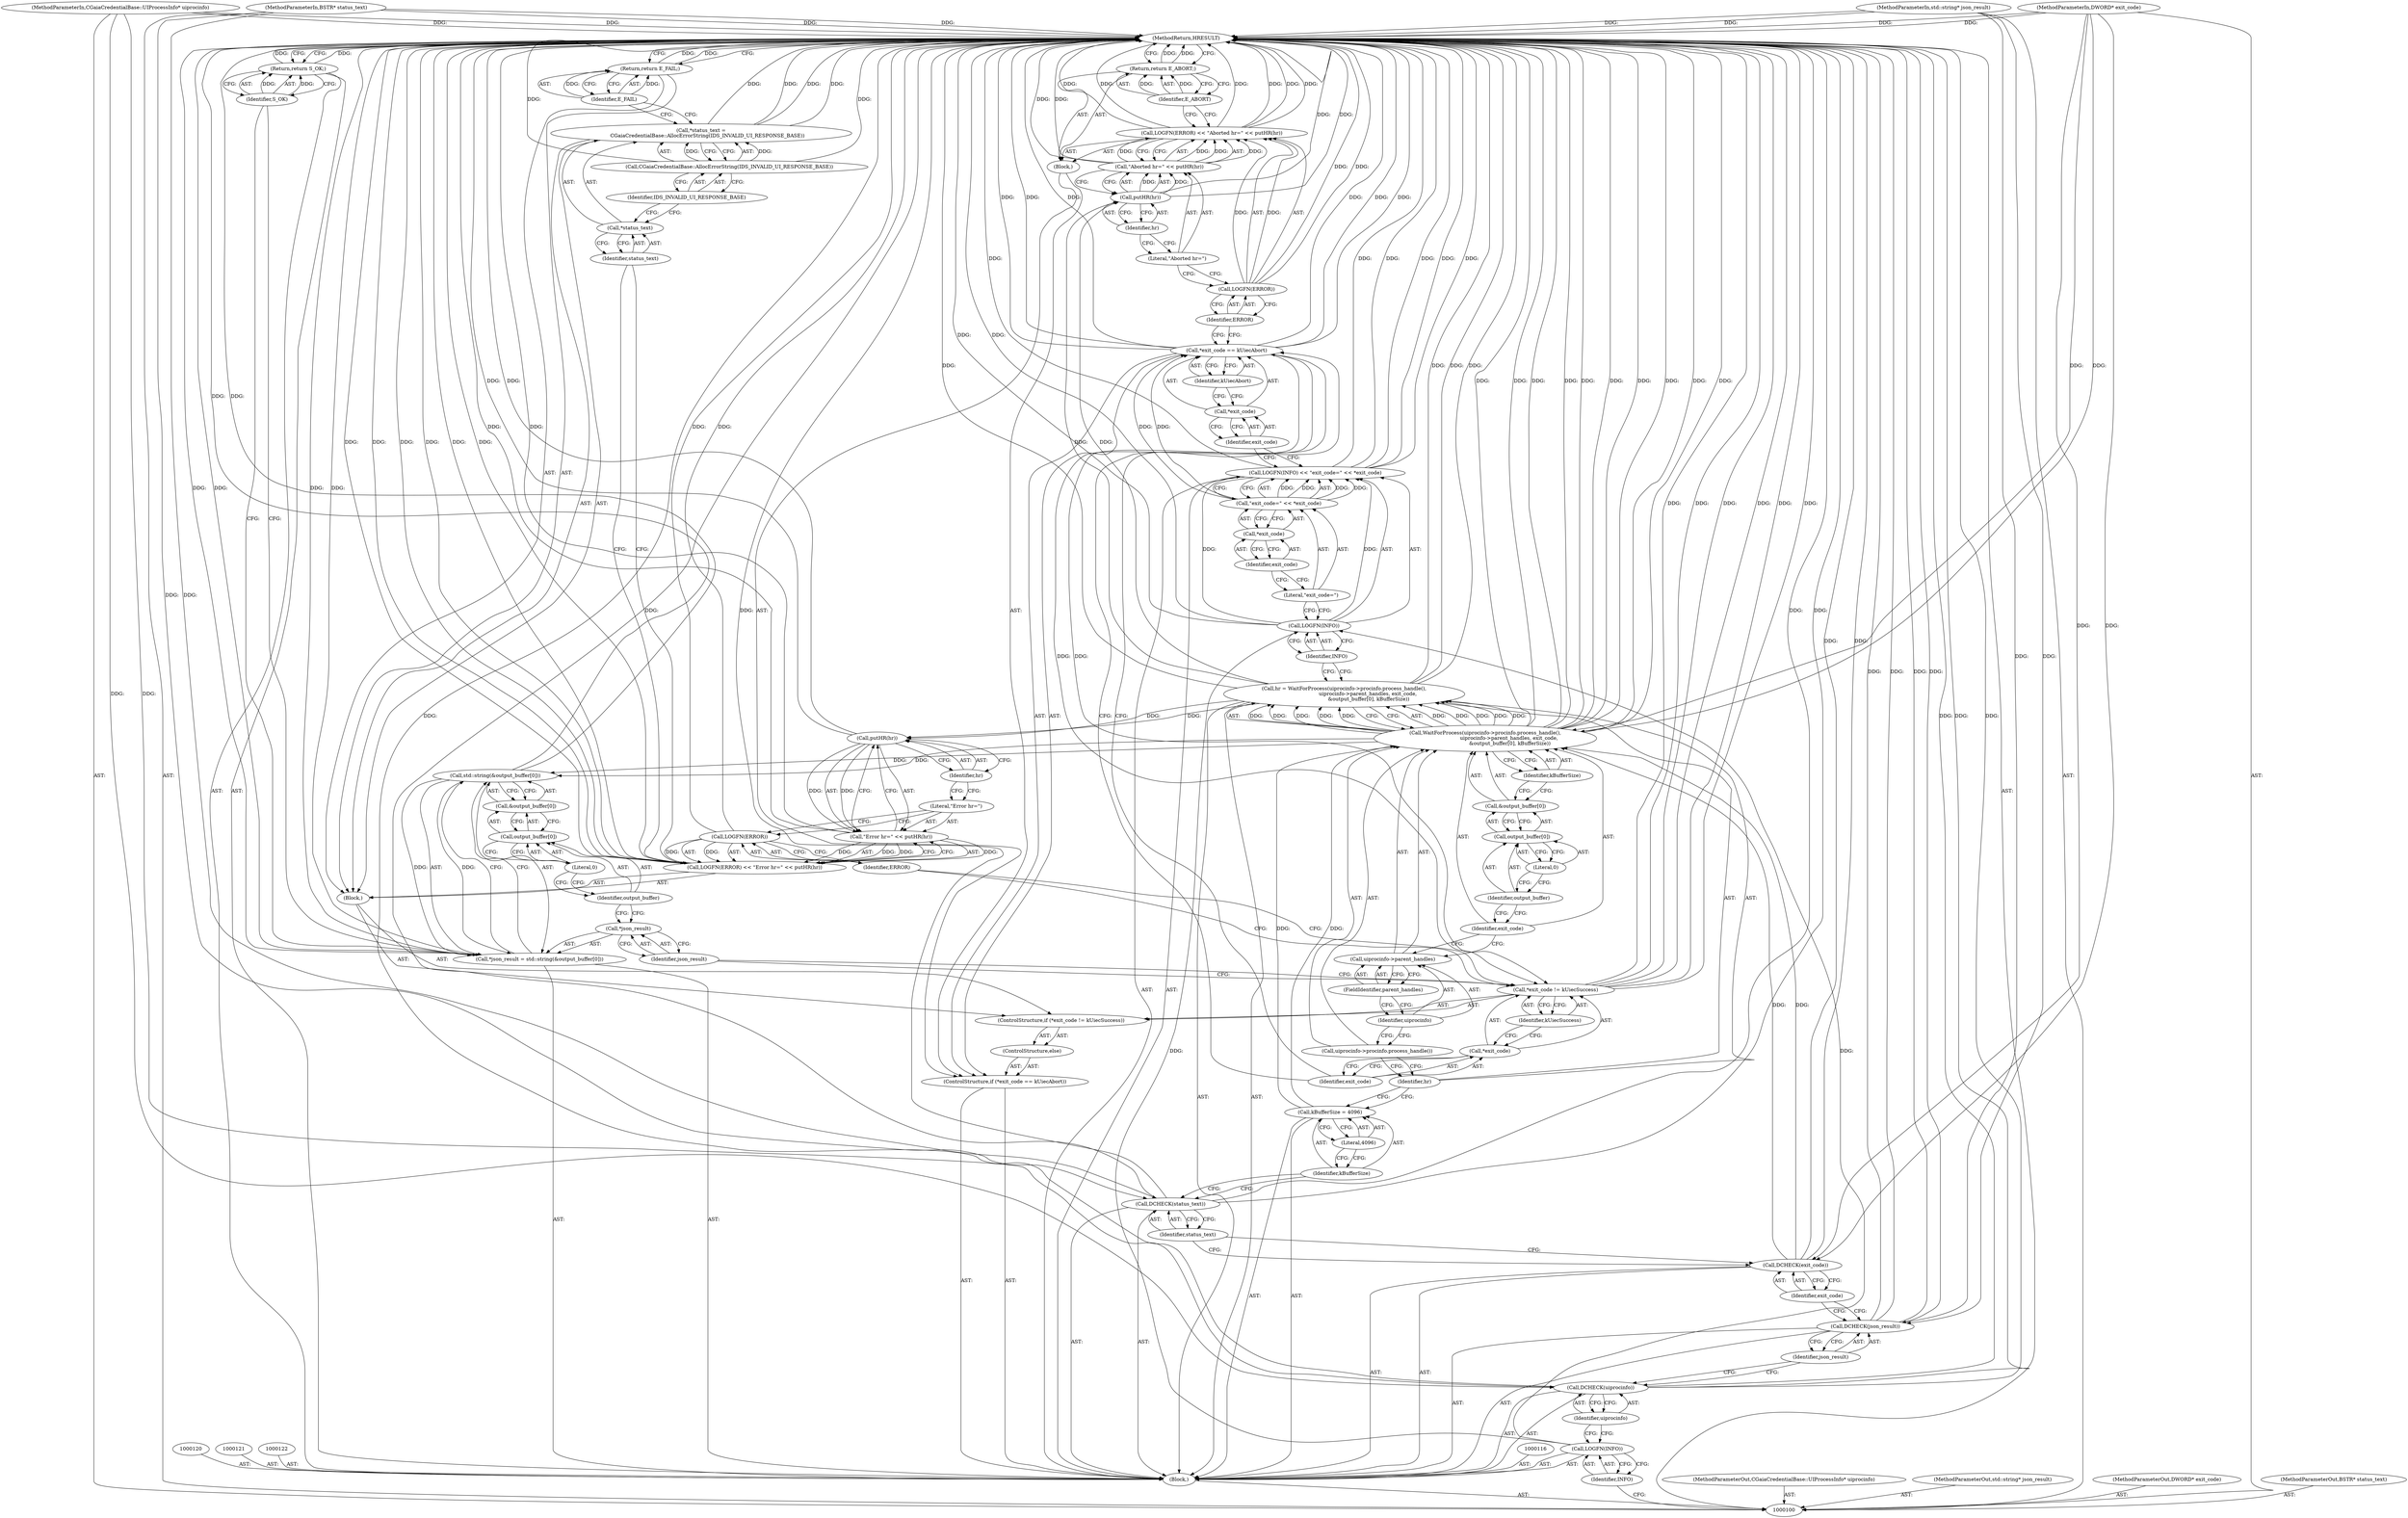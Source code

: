 digraph "0_Chrome_2440e872debd68ae7c2a8bf9ddb34df2cce378cd_1" {
"1000189" [label="(MethodReturn,HRESULT)"];
"1000114" [label="(Call,DCHECK(status_text))"];
"1000115" [label="(Identifier,status_text)"];
"1000117" [label="(Call,kBufferSize = 4096)"];
"1000118" [label="(Identifier,kBufferSize)"];
"1000119" [label="(Literal,4096)"];
"1000123" [label="(Call,hr = WaitForProcess(uiprocinfo->procinfo.process_handle(),\n                              uiprocinfo->parent_handles, exit_code,\n                               &output_buffer[0], kBufferSize))"];
"1000124" [label="(Identifier,hr)"];
"1000125" [label="(Call,WaitForProcess(uiprocinfo->procinfo.process_handle(),\n                              uiprocinfo->parent_handles, exit_code,\n                               &output_buffer[0], kBufferSize))"];
"1000126" [label="(Call,uiprocinfo->procinfo.process_handle())"];
"1000127" [label="(Call,uiprocinfo->parent_handles)"];
"1000128" [label="(Identifier,uiprocinfo)"];
"1000129" [label="(FieldIdentifier,parent_handles)"];
"1000130" [label="(Identifier,exit_code)"];
"1000101" [label="(MethodParameterIn,CGaiaCredentialBase::UIProcessInfo* uiprocinfo)"];
"1000272" [label="(MethodParameterOut,CGaiaCredentialBase::UIProcessInfo* uiprocinfo)"];
"1000131" [label="(Call,&output_buffer[0])"];
"1000132" [label="(Call,output_buffer[0])"];
"1000133" [label="(Identifier,output_buffer)"];
"1000134" [label="(Literal,0)"];
"1000135" [label="(Identifier,kBufferSize)"];
"1000139" [label="(Call,\"exit_code=\" << *exit_code)"];
"1000140" [label="(Literal,\"exit_code=\")"];
"1000136" [label="(Call,LOGFN(INFO) << \"exit_code=\" << *exit_code)"];
"1000137" [label="(Call,LOGFN(INFO))"];
"1000141" [label="(Call,*exit_code)"];
"1000142" [label="(Identifier,exit_code)"];
"1000138" [label="(Identifier,INFO)"];
"1000147" [label="(Identifier,kUiecAbort)"];
"1000143" [label="(ControlStructure,if (*exit_code == kUiecAbort))"];
"1000148" [label="(Block,)"];
"1000144" [label="(Call,*exit_code == kUiecAbort)"];
"1000145" [label="(Call,*exit_code)"];
"1000146" [label="(Identifier,exit_code)"];
"1000151" [label="(Identifier,ERROR)"];
"1000152" [label="(Call,\"Aborted hr=\" << putHR(hr))"];
"1000153" [label="(Literal,\"Aborted hr=\")"];
"1000154" [label="(Call,putHR(hr))"];
"1000155" [label="(Identifier,hr)"];
"1000149" [label="(Call,LOGFN(ERROR) << \"Aborted hr=\" << putHR(hr))"];
"1000150" [label="(Call,LOGFN(ERROR))"];
"1000157" [label="(Identifier,E_ABORT)"];
"1000156" [label="(Return,return E_ABORT;)"];
"1000160" [label="(Call,*exit_code != kUiecSuccess)"];
"1000161" [label="(Call,*exit_code)"];
"1000162" [label="(Identifier,exit_code)"];
"1000163" [label="(Identifier,kUiecSuccess)"];
"1000158" [label="(ControlStructure,else)"];
"1000164" [label="(Block,)"];
"1000159" [label="(ControlStructure,if (*exit_code != kUiecSuccess))"];
"1000167" [label="(Identifier,ERROR)"];
"1000168" [label="(Call,\"Error hr=\" << putHR(hr))"];
"1000169" [label="(Literal,\"Error hr=\")"];
"1000170" [label="(Call,putHR(hr))"];
"1000165" [label="(Call,LOGFN(ERROR) << \"Error hr=\" << putHR(hr))"];
"1000166" [label="(Call,LOGFN(ERROR))"];
"1000171" [label="(Identifier,hr)"];
"1000172" [label="(Call,*status_text =\n        CGaiaCredentialBase::AllocErrorString(IDS_INVALID_UI_RESPONSE_BASE))"];
"1000173" [label="(Call,*status_text)"];
"1000174" [label="(Identifier,status_text)"];
"1000176" [label="(Identifier,IDS_INVALID_UI_RESPONSE_BASE)"];
"1000175" [label="(Call,CGaiaCredentialBase::AllocErrorString(IDS_INVALID_UI_RESPONSE_BASE))"];
"1000102" [label="(MethodParameterIn,std::string* json_result)"];
"1000273" [label="(MethodParameterOut,std::string* json_result)"];
"1000178" [label="(Identifier,E_FAIL)"];
"1000177" [label="(Return,return E_FAIL;)"];
"1000182" [label="(Call,std::string(&output_buffer[0]))"];
"1000179" [label="(Call,*json_result = std::string(&output_buffer[0]))"];
"1000180" [label="(Call,*json_result)"];
"1000183" [label="(Call,&output_buffer[0])"];
"1000181" [label="(Identifier,json_result)"];
"1000184" [label="(Call,output_buffer[0])"];
"1000185" [label="(Identifier,output_buffer)"];
"1000186" [label="(Literal,0)"];
"1000187" [label="(Return,return S_OK;)"];
"1000188" [label="(Identifier,S_OK)"];
"1000103" [label="(MethodParameterIn,DWORD* exit_code)"];
"1000274" [label="(MethodParameterOut,DWORD* exit_code)"];
"1000105" [label="(Block,)"];
"1000104" [label="(MethodParameterIn,BSTR* status_text)"];
"1000275" [label="(MethodParameterOut,BSTR* status_text)"];
"1000106" [label="(Call,LOGFN(INFO))"];
"1000107" [label="(Identifier,INFO)"];
"1000108" [label="(Call,DCHECK(uiprocinfo))"];
"1000109" [label="(Identifier,uiprocinfo)"];
"1000110" [label="(Call,DCHECK(json_result))"];
"1000111" [label="(Identifier,json_result)"];
"1000112" [label="(Call,DCHECK(exit_code))"];
"1000113" [label="(Identifier,exit_code)"];
"1000189" -> "1000100"  [label="AST: "];
"1000189" -> "1000156"  [label="CFG: "];
"1000189" -> "1000177"  [label="CFG: "];
"1000189" -> "1000187"  [label="CFG: "];
"1000187" -> "1000189"  [label="DDG: "];
"1000177" -> "1000189"  [label="DDG: "];
"1000156" -> "1000189"  [label="DDG: "];
"1000123" -> "1000189"  [label="DDG: "];
"1000123" -> "1000189"  [label="DDG: "];
"1000108" -> "1000189"  [label="DDG: "];
"1000108" -> "1000189"  [label="DDG: "];
"1000150" -> "1000189"  [label="DDG: "];
"1000125" -> "1000189"  [label="DDG: "];
"1000125" -> "1000189"  [label="DDG: "];
"1000125" -> "1000189"  [label="DDG: "];
"1000125" -> "1000189"  [label="DDG: "];
"1000125" -> "1000189"  [label="DDG: "];
"1000152" -> "1000189"  [label="DDG: "];
"1000137" -> "1000189"  [label="DDG: "];
"1000160" -> "1000189"  [label="DDG: "];
"1000160" -> "1000189"  [label="DDG: "];
"1000160" -> "1000189"  [label="DDG: "];
"1000179" -> "1000189"  [label="DDG: "];
"1000179" -> "1000189"  [label="DDG: "];
"1000165" -> "1000189"  [label="DDG: "];
"1000165" -> "1000189"  [label="DDG: "];
"1000165" -> "1000189"  [label="DDG: "];
"1000104" -> "1000189"  [label="DDG: "];
"1000114" -> "1000189"  [label="DDG: "];
"1000114" -> "1000189"  [label="DDG: "];
"1000136" -> "1000189"  [label="DDG: "];
"1000136" -> "1000189"  [label="DDG: "];
"1000136" -> "1000189"  [label="DDG: "];
"1000149" -> "1000189"  [label="DDG: "];
"1000149" -> "1000189"  [label="DDG: "];
"1000149" -> "1000189"  [label="DDG: "];
"1000154" -> "1000189"  [label="DDG: "];
"1000103" -> "1000189"  [label="DDG: "];
"1000144" -> "1000189"  [label="DDG: "];
"1000144" -> "1000189"  [label="DDG: "];
"1000144" -> "1000189"  [label="DDG: "];
"1000166" -> "1000189"  [label="DDG: "];
"1000175" -> "1000189"  [label="DDG: "];
"1000102" -> "1000189"  [label="DDG: "];
"1000112" -> "1000189"  [label="DDG: "];
"1000101" -> "1000189"  [label="DDG: "];
"1000110" -> "1000189"  [label="DDG: "];
"1000110" -> "1000189"  [label="DDG: "];
"1000172" -> "1000189"  [label="DDG: "];
"1000172" -> "1000189"  [label="DDG: "];
"1000170" -> "1000189"  [label="DDG: "];
"1000168" -> "1000189"  [label="DDG: "];
"1000182" -> "1000189"  [label="DDG: "];
"1000114" -> "1000105"  [label="AST: "];
"1000114" -> "1000115"  [label="CFG: "];
"1000115" -> "1000114"  [label="AST: "];
"1000118" -> "1000114"  [label="CFG: "];
"1000114" -> "1000189"  [label="DDG: "];
"1000114" -> "1000189"  [label="DDG: "];
"1000104" -> "1000114"  [label="DDG: "];
"1000115" -> "1000114"  [label="AST: "];
"1000115" -> "1000112"  [label="CFG: "];
"1000114" -> "1000115"  [label="CFG: "];
"1000117" -> "1000105"  [label="AST: "];
"1000117" -> "1000119"  [label="CFG: "];
"1000118" -> "1000117"  [label="AST: "];
"1000119" -> "1000117"  [label="AST: "];
"1000124" -> "1000117"  [label="CFG: "];
"1000117" -> "1000125"  [label="DDG: "];
"1000118" -> "1000117"  [label="AST: "];
"1000118" -> "1000114"  [label="CFG: "];
"1000119" -> "1000118"  [label="CFG: "];
"1000119" -> "1000117"  [label="AST: "];
"1000119" -> "1000118"  [label="CFG: "];
"1000117" -> "1000119"  [label="CFG: "];
"1000123" -> "1000105"  [label="AST: "];
"1000123" -> "1000125"  [label="CFG: "];
"1000124" -> "1000123"  [label="AST: "];
"1000125" -> "1000123"  [label="AST: "];
"1000138" -> "1000123"  [label="CFG: "];
"1000123" -> "1000189"  [label="DDG: "];
"1000123" -> "1000189"  [label="DDG: "];
"1000125" -> "1000123"  [label="DDG: "];
"1000125" -> "1000123"  [label="DDG: "];
"1000125" -> "1000123"  [label="DDG: "];
"1000125" -> "1000123"  [label="DDG: "];
"1000125" -> "1000123"  [label="DDG: "];
"1000123" -> "1000154"  [label="DDG: "];
"1000123" -> "1000170"  [label="DDG: "];
"1000124" -> "1000123"  [label="AST: "];
"1000124" -> "1000117"  [label="CFG: "];
"1000126" -> "1000124"  [label="CFG: "];
"1000125" -> "1000123"  [label="AST: "];
"1000125" -> "1000135"  [label="CFG: "];
"1000126" -> "1000125"  [label="AST: "];
"1000127" -> "1000125"  [label="AST: "];
"1000130" -> "1000125"  [label="AST: "];
"1000131" -> "1000125"  [label="AST: "];
"1000135" -> "1000125"  [label="AST: "];
"1000123" -> "1000125"  [label="CFG: "];
"1000125" -> "1000189"  [label="DDG: "];
"1000125" -> "1000189"  [label="DDG: "];
"1000125" -> "1000189"  [label="DDG: "];
"1000125" -> "1000189"  [label="DDG: "];
"1000125" -> "1000189"  [label="DDG: "];
"1000125" -> "1000123"  [label="DDG: "];
"1000125" -> "1000123"  [label="DDG: "];
"1000125" -> "1000123"  [label="DDG: "];
"1000125" -> "1000123"  [label="DDG: "];
"1000125" -> "1000123"  [label="DDG: "];
"1000112" -> "1000125"  [label="DDG: "];
"1000103" -> "1000125"  [label="DDG: "];
"1000117" -> "1000125"  [label="DDG: "];
"1000125" -> "1000182"  [label="DDG: "];
"1000126" -> "1000125"  [label="AST: "];
"1000126" -> "1000124"  [label="CFG: "];
"1000128" -> "1000126"  [label="CFG: "];
"1000127" -> "1000125"  [label="AST: "];
"1000127" -> "1000129"  [label="CFG: "];
"1000128" -> "1000127"  [label="AST: "];
"1000129" -> "1000127"  [label="AST: "];
"1000130" -> "1000127"  [label="CFG: "];
"1000128" -> "1000127"  [label="AST: "];
"1000128" -> "1000126"  [label="CFG: "];
"1000129" -> "1000128"  [label="CFG: "];
"1000129" -> "1000127"  [label="AST: "];
"1000129" -> "1000128"  [label="CFG: "];
"1000127" -> "1000129"  [label="CFG: "];
"1000130" -> "1000125"  [label="AST: "];
"1000130" -> "1000127"  [label="CFG: "];
"1000133" -> "1000130"  [label="CFG: "];
"1000101" -> "1000100"  [label="AST: "];
"1000101" -> "1000189"  [label="DDG: "];
"1000101" -> "1000108"  [label="DDG: "];
"1000272" -> "1000100"  [label="AST: "];
"1000131" -> "1000125"  [label="AST: "];
"1000131" -> "1000132"  [label="CFG: "];
"1000132" -> "1000131"  [label="AST: "];
"1000135" -> "1000131"  [label="CFG: "];
"1000132" -> "1000131"  [label="AST: "];
"1000132" -> "1000134"  [label="CFG: "];
"1000133" -> "1000132"  [label="AST: "];
"1000134" -> "1000132"  [label="AST: "];
"1000131" -> "1000132"  [label="CFG: "];
"1000133" -> "1000132"  [label="AST: "];
"1000133" -> "1000130"  [label="CFG: "];
"1000134" -> "1000133"  [label="CFG: "];
"1000134" -> "1000132"  [label="AST: "];
"1000134" -> "1000133"  [label="CFG: "];
"1000132" -> "1000134"  [label="CFG: "];
"1000135" -> "1000125"  [label="AST: "];
"1000135" -> "1000131"  [label="CFG: "];
"1000125" -> "1000135"  [label="CFG: "];
"1000139" -> "1000136"  [label="AST: "];
"1000139" -> "1000141"  [label="CFG: "];
"1000140" -> "1000139"  [label="AST: "];
"1000141" -> "1000139"  [label="AST: "];
"1000136" -> "1000139"  [label="CFG: "];
"1000139" -> "1000136"  [label="DDG: "];
"1000139" -> "1000136"  [label="DDG: "];
"1000139" -> "1000144"  [label="DDG: "];
"1000140" -> "1000139"  [label="AST: "];
"1000140" -> "1000137"  [label="CFG: "];
"1000142" -> "1000140"  [label="CFG: "];
"1000136" -> "1000105"  [label="AST: "];
"1000136" -> "1000139"  [label="CFG: "];
"1000137" -> "1000136"  [label="AST: "];
"1000139" -> "1000136"  [label="AST: "];
"1000146" -> "1000136"  [label="CFG: "];
"1000136" -> "1000189"  [label="DDG: "];
"1000136" -> "1000189"  [label="DDG: "];
"1000136" -> "1000189"  [label="DDG: "];
"1000137" -> "1000136"  [label="DDG: "];
"1000139" -> "1000136"  [label="DDG: "];
"1000139" -> "1000136"  [label="DDG: "];
"1000137" -> "1000136"  [label="AST: "];
"1000137" -> "1000138"  [label="CFG: "];
"1000138" -> "1000137"  [label="AST: "];
"1000140" -> "1000137"  [label="CFG: "];
"1000137" -> "1000189"  [label="DDG: "];
"1000137" -> "1000136"  [label="DDG: "];
"1000106" -> "1000137"  [label="DDG: "];
"1000141" -> "1000139"  [label="AST: "];
"1000141" -> "1000142"  [label="CFG: "];
"1000142" -> "1000141"  [label="AST: "];
"1000139" -> "1000141"  [label="CFG: "];
"1000142" -> "1000141"  [label="AST: "];
"1000142" -> "1000140"  [label="CFG: "];
"1000141" -> "1000142"  [label="CFG: "];
"1000138" -> "1000137"  [label="AST: "];
"1000138" -> "1000123"  [label="CFG: "];
"1000137" -> "1000138"  [label="CFG: "];
"1000147" -> "1000144"  [label="AST: "];
"1000147" -> "1000145"  [label="CFG: "];
"1000144" -> "1000147"  [label="CFG: "];
"1000143" -> "1000105"  [label="AST: "];
"1000144" -> "1000143"  [label="AST: "];
"1000148" -> "1000143"  [label="AST: "];
"1000158" -> "1000143"  [label="AST: "];
"1000148" -> "1000143"  [label="AST: "];
"1000149" -> "1000148"  [label="AST: "];
"1000156" -> "1000148"  [label="AST: "];
"1000144" -> "1000143"  [label="AST: "];
"1000144" -> "1000147"  [label="CFG: "];
"1000145" -> "1000144"  [label="AST: "];
"1000147" -> "1000144"  [label="AST: "];
"1000151" -> "1000144"  [label="CFG: "];
"1000162" -> "1000144"  [label="CFG: "];
"1000144" -> "1000189"  [label="DDG: "];
"1000144" -> "1000189"  [label="DDG: "];
"1000144" -> "1000189"  [label="DDG: "];
"1000139" -> "1000144"  [label="DDG: "];
"1000144" -> "1000160"  [label="DDG: "];
"1000145" -> "1000144"  [label="AST: "];
"1000145" -> "1000146"  [label="CFG: "];
"1000146" -> "1000145"  [label="AST: "];
"1000147" -> "1000145"  [label="CFG: "];
"1000146" -> "1000145"  [label="AST: "];
"1000146" -> "1000136"  [label="CFG: "];
"1000145" -> "1000146"  [label="CFG: "];
"1000151" -> "1000150"  [label="AST: "];
"1000151" -> "1000144"  [label="CFG: "];
"1000150" -> "1000151"  [label="CFG: "];
"1000152" -> "1000149"  [label="AST: "];
"1000152" -> "1000154"  [label="CFG: "];
"1000153" -> "1000152"  [label="AST: "];
"1000154" -> "1000152"  [label="AST: "];
"1000149" -> "1000152"  [label="CFG: "];
"1000152" -> "1000189"  [label="DDG: "];
"1000152" -> "1000149"  [label="DDG: "];
"1000152" -> "1000149"  [label="DDG: "];
"1000154" -> "1000152"  [label="DDG: "];
"1000153" -> "1000152"  [label="AST: "];
"1000153" -> "1000150"  [label="CFG: "];
"1000155" -> "1000153"  [label="CFG: "];
"1000154" -> "1000152"  [label="AST: "];
"1000154" -> "1000155"  [label="CFG: "];
"1000155" -> "1000154"  [label="AST: "];
"1000152" -> "1000154"  [label="CFG: "];
"1000154" -> "1000189"  [label="DDG: "];
"1000154" -> "1000152"  [label="DDG: "];
"1000123" -> "1000154"  [label="DDG: "];
"1000155" -> "1000154"  [label="AST: "];
"1000155" -> "1000153"  [label="CFG: "];
"1000154" -> "1000155"  [label="CFG: "];
"1000149" -> "1000148"  [label="AST: "];
"1000149" -> "1000152"  [label="CFG: "];
"1000150" -> "1000149"  [label="AST: "];
"1000152" -> "1000149"  [label="AST: "];
"1000157" -> "1000149"  [label="CFG: "];
"1000149" -> "1000189"  [label="DDG: "];
"1000149" -> "1000189"  [label="DDG: "];
"1000149" -> "1000189"  [label="DDG: "];
"1000150" -> "1000149"  [label="DDG: "];
"1000152" -> "1000149"  [label="DDG: "];
"1000152" -> "1000149"  [label="DDG: "];
"1000150" -> "1000149"  [label="AST: "];
"1000150" -> "1000151"  [label="CFG: "];
"1000151" -> "1000150"  [label="AST: "];
"1000153" -> "1000150"  [label="CFG: "];
"1000150" -> "1000189"  [label="DDG: "];
"1000150" -> "1000149"  [label="DDG: "];
"1000157" -> "1000156"  [label="AST: "];
"1000157" -> "1000149"  [label="CFG: "];
"1000156" -> "1000157"  [label="CFG: "];
"1000157" -> "1000156"  [label="DDG: "];
"1000156" -> "1000148"  [label="AST: "];
"1000156" -> "1000157"  [label="CFG: "];
"1000157" -> "1000156"  [label="AST: "];
"1000189" -> "1000156"  [label="CFG: "];
"1000156" -> "1000189"  [label="DDG: "];
"1000157" -> "1000156"  [label="DDG: "];
"1000160" -> "1000159"  [label="AST: "];
"1000160" -> "1000163"  [label="CFG: "];
"1000161" -> "1000160"  [label="AST: "];
"1000163" -> "1000160"  [label="AST: "];
"1000167" -> "1000160"  [label="CFG: "];
"1000181" -> "1000160"  [label="CFG: "];
"1000160" -> "1000189"  [label="DDG: "];
"1000160" -> "1000189"  [label="DDG: "];
"1000160" -> "1000189"  [label="DDG: "];
"1000144" -> "1000160"  [label="DDG: "];
"1000161" -> "1000160"  [label="AST: "];
"1000161" -> "1000162"  [label="CFG: "];
"1000162" -> "1000161"  [label="AST: "];
"1000163" -> "1000161"  [label="CFG: "];
"1000162" -> "1000161"  [label="AST: "];
"1000162" -> "1000144"  [label="CFG: "];
"1000161" -> "1000162"  [label="CFG: "];
"1000163" -> "1000160"  [label="AST: "];
"1000163" -> "1000161"  [label="CFG: "];
"1000160" -> "1000163"  [label="CFG: "];
"1000158" -> "1000143"  [label="AST: "];
"1000159" -> "1000158"  [label="AST: "];
"1000164" -> "1000159"  [label="AST: "];
"1000165" -> "1000164"  [label="AST: "];
"1000172" -> "1000164"  [label="AST: "];
"1000177" -> "1000164"  [label="AST: "];
"1000159" -> "1000158"  [label="AST: "];
"1000160" -> "1000159"  [label="AST: "];
"1000164" -> "1000159"  [label="AST: "];
"1000167" -> "1000166"  [label="AST: "];
"1000167" -> "1000160"  [label="CFG: "];
"1000166" -> "1000167"  [label="CFG: "];
"1000168" -> "1000165"  [label="AST: "];
"1000168" -> "1000170"  [label="CFG: "];
"1000169" -> "1000168"  [label="AST: "];
"1000170" -> "1000168"  [label="AST: "];
"1000165" -> "1000168"  [label="CFG: "];
"1000168" -> "1000189"  [label="DDG: "];
"1000168" -> "1000165"  [label="DDG: "];
"1000168" -> "1000165"  [label="DDG: "];
"1000170" -> "1000168"  [label="DDG: "];
"1000169" -> "1000168"  [label="AST: "];
"1000169" -> "1000166"  [label="CFG: "];
"1000171" -> "1000169"  [label="CFG: "];
"1000170" -> "1000168"  [label="AST: "];
"1000170" -> "1000171"  [label="CFG: "];
"1000171" -> "1000170"  [label="AST: "];
"1000168" -> "1000170"  [label="CFG: "];
"1000170" -> "1000189"  [label="DDG: "];
"1000170" -> "1000168"  [label="DDG: "];
"1000123" -> "1000170"  [label="DDG: "];
"1000165" -> "1000164"  [label="AST: "];
"1000165" -> "1000168"  [label="CFG: "];
"1000166" -> "1000165"  [label="AST: "];
"1000168" -> "1000165"  [label="AST: "];
"1000174" -> "1000165"  [label="CFG: "];
"1000165" -> "1000189"  [label="DDG: "];
"1000165" -> "1000189"  [label="DDG: "];
"1000165" -> "1000189"  [label="DDG: "];
"1000166" -> "1000165"  [label="DDG: "];
"1000168" -> "1000165"  [label="DDG: "];
"1000168" -> "1000165"  [label="DDG: "];
"1000166" -> "1000165"  [label="AST: "];
"1000166" -> "1000167"  [label="CFG: "];
"1000167" -> "1000166"  [label="AST: "];
"1000169" -> "1000166"  [label="CFG: "];
"1000166" -> "1000189"  [label="DDG: "];
"1000166" -> "1000165"  [label="DDG: "];
"1000171" -> "1000170"  [label="AST: "];
"1000171" -> "1000169"  [label="CFG: "];
"1000170" -> "1000171"  [label="CFG: "];
"1000172" -> "1000164"  [label="AST: "];
"1000172" -> "1000175"  [label="CFG: "];
"1000173" -> "1000172"  [label="AST: "];
"1000175" -> "1000172"  [label="AST: "];
"1000178" -> "1000172"  [label="CFG: "];
"1000172" -> "1000189"  [label="DDG: "];
"1000172" -> "1000189"  [label="DDG: "];
"1000175" -> "1000172"  [label="DDG: "];
"1000173" -> "1000172"  [label="AST: "];
"1000173" -> "1000174"  [label="CFG: "];
"1000174" -> "1000173"  [label="AST: "];
"1000176" -> "1000173"  [label="CFG: "];
"1000174" -> "1000173"  [label="AST: "];
"1000174" -> "1000165"  [label="CFG: "];
"1000173" -> "1000174"  [label="CFG: "];
"1000176" -> "1000175"  [label="AST: "];
"1000176" -> "1000173"  [label="CFG: "];
"1000175" -> "1000176"  [label="CFG: "];
"1000175" -> "1000172"  [label="AST: "];
"1000175" -> "1000176"  [label="CFG: "];
"1000176" -> "1000175"  [label="AST: "];
"1000172" -> "1000175"  [label="CFG: "];
"1000175" -> "1000189"  [label="DDG: "];
"1000175" -> "1000172"  [label="DDG: "];
"1000102" -> "1000100"  [label="AST: "];
"1000102" -> "1000189"  [label="DDG: "];
"1000102" -> "1000110"  [label="DDG: "];
"1000273" -> "1000100"  [label="AST: "];
"1000178" -> "1000177"  [label="AST: "];
"1000178" -> "1000172"  [label="CFG: "];
"1000177" -> "1000178"  [label="CFG: "];
"1000178" -> "1000177"  [label="DDG: "];
"1000177" -> "1000164"  [label="AST: "];
"1000177" -> "1000178"  [label="CFG: "];
"1000178" -> "1000177"  [label="AST: "];
"1000189" -> "1000177"  [label="CFG: "];
"1000177" -> "1000189"  [label="DDG: "];
"1000178" -> "1000177"  [label="DDG: "];
"1000182" -> "1000179"  [label="AST: "];
"1000182" -> "1000183"  [label="CFG: "];
"1000183" -> "1000182"  [label="AST: "];
"1000179" -> "1000182"  [label="CFG: "];
"1000182" -> "1000189"  [label="DDG: "];
"1000182" -> "1000179"  [label="DDG: "];
"1000125" -> "1000182"  [label="DDG: "];
"1000179" -> "1000105"  [label="AST: "];
"1000179" -> "1000182"  [label="CFG: "];
"1000180" -> "1000179"  [label="AST: "];
"1000182" -> "1000179"  [label="AST: "];
"1000188" -> "1000179"  [label="CFG: "];
"1000179" -> "1000189"  [label="DDG: "];
"1000179" -> "1000189"  [label="DDG: "];
"1000182" -> "1000179"  [label="DDG: "];
"1000180" -> "1000179"  [label="AST: "];
"1000180" -> "1000181"  [label="CFG: "];
"1000181" -> "1000180"  [label="AST: "];
"1000185" -> "1000180"  [label="CFG: "];
"1000183" -> "1000182"  [label="AST: "];
"1000183" -> "1000184"  [label="CFG: "];
"1000184" -> "1000183"  [label="AST: "];
"1000182" -> "1000183"  [label="CFG: "];
"1000181" -> "1000180"  [label="AST: "];
"1000181" -> "1000160"  [label="CFG: "];
"1000180" -> "1000181"  [label="CFG: "];
"1000184" -> "1000183"  [label="AST: "];
"1000184" -> "1000186"  [label="CFG: "];
"1000185" -> "1000184"  [label="AST: "];
"1000186" -> "1000184"  [label="AST: "];
"1000183" -> "1000184"  [label="CFG: "];
"1000185" -> "1000184"  [label="AST: "];
"1000185" -> "1000180"  [label="CFG: "];
"1000186" -> "1000185"  [label="CFG: "];
"1000186" -> "1000184"  [label="AST: "];
"1000186" -> "1000185"  [label="CFG: "];
"1000184" -> "1000186"  [label="CFG: "];
"1000187" -> "1000105"  [label="AST: "];
"1000187" -> "1000188"  [label="CFG: "];
"1000188" -> "1000187"  [label="AST: "];
"1000189" -> "1000187"  [label="CFG: "];
"1000187" -> "1000189"  [label="DDG: "];
"1000188" -> "1000187"  [label="DDG: "];
"1000188" -> "1000187"  [label="AST: "];
"1000188" -> "1000179"  [label="CFG: "];
"1000187" -> "1000188"  [label="CFG: "];
"1000188" -> "1000187"  [label="DDG: "];
"1000103" -> "1000100"  [label="AST: "];
"1000103" -> "1000189"  [label="DDG: "];
"1000103" -> "1000112"  [label="DDG: "];
"1000103" -> "1000125"  [label="DDG: "];
"1000274" -> "1000100"  [label="AST: "];
"1000105" -> "1000100"  [label="AST: "];
"1000106" -> "1000105"  [label="AST: "];
"1000108" -> "1000105"  [label="AST: "];
"1000110" -> "1000105"  [label="AST: "];
"1000112" -> "1000105"  [label="AST: "];
"1000114" -> "1000105"  [label="AST: "];
"1000116" -> "1000105"  [label="AST: "];
"1000117" -> "1000105"  [label="AST: "];
"1000120" -> "1000105"  [label="AST: "];
"1000121" -> "1000105"  [label="AST: "];
"1000122" -> "1000105"  [label="AST: "];
"1000123" -> "1000105"  [label="AST: "];
"1000136" -> "1000105"  [label="AST: "];
"1000143" -> "1000105"  [label="AST: "];
"1000179" -> "1000105"  [label="AST: "];
"1000187" -> "1000105"  [label="AST: "];
"1000104" -> "1000100"  [label="AST: "];
"1000104" -> "1000189"  [label="DDG: "];
"1000104" -> "1000114"  [label="DDG: "];
"1000275" -> "1000100"  [label="AST: "];
"1000106" -> "1000105"  [label="AST: "];
"1000106" -> "1000107"  [label="CFG: "];
"1000107" -> "1000106"  [label="AST: "];
"1000109" -> "1000106"  [label="CFG: "];
"1000106" -> "1000137"  [label="DDG: "];
"1000107" -> "1000106"  [label="AST: "];
"1000107" -> "1000100"  [label="CFG: "];
"1000106" -> "1000107"  [label="CFG: "];
"1000108" -> "1000105"  [label="AST: "];
"1000108" -> "1000109"  [label="CFG: "];
"1000109" -> "1000108"  [label="AST: "];
"1000111" -> "1000108"  [label="CFG: "];
"1000108" -> "1000189"  [label="DDG: "];
"1000108" -> "1000189"  [label="DDG: "];
"1000101" -> "1000108"  [label="DDG: "];
"1000109" -> "1000108"  [label="AST: "];
"1000109" -> "1000106"  [label="CFG: "];
"1000108" -> "1000109"  [label="CFG: "];
"1000110" -> "1000105"  [label="AST: "];
"1000110" -> "1000111"  [label="CFG: "];
"1000111" -> "1000110"  [label="AST: "];
"1000113" -> "1000110"  [label="CFG: "];
"1000110" -> "1000189"  [label="DDG: "];
"1000110" -> "1000189"  [label="DDG: "];
"1000102" -> "1000110"  [label="DDG: "];
"1000111" -> "1000110"  [label="AST: "];
"1000111" -> "1000108"  [label="CFG: "];
"1000110" -> "1000111"  [label="CFG: "];
"1000112" -> "1000105"  [label="AST: "];
"1000112" -> "1000113"  [label="CFG: "];
"1000113" -> "1000112"  [label="AST: "];
"1000115" -> "1000112"  [label="CFG: "];
"1000112" -> "1000189"  [label="DDG: "];
"1000103" -> "1000112"  [label="DDG: "];
"1000112" -> "1000125"  [label="DDG: "];
"1000113" -> "1000112"  [label="AST: "];
"1000113" -> "1000110"  [label="CFG: "];
"1000112" -> "1000113"  [label="CFG: "];
}
